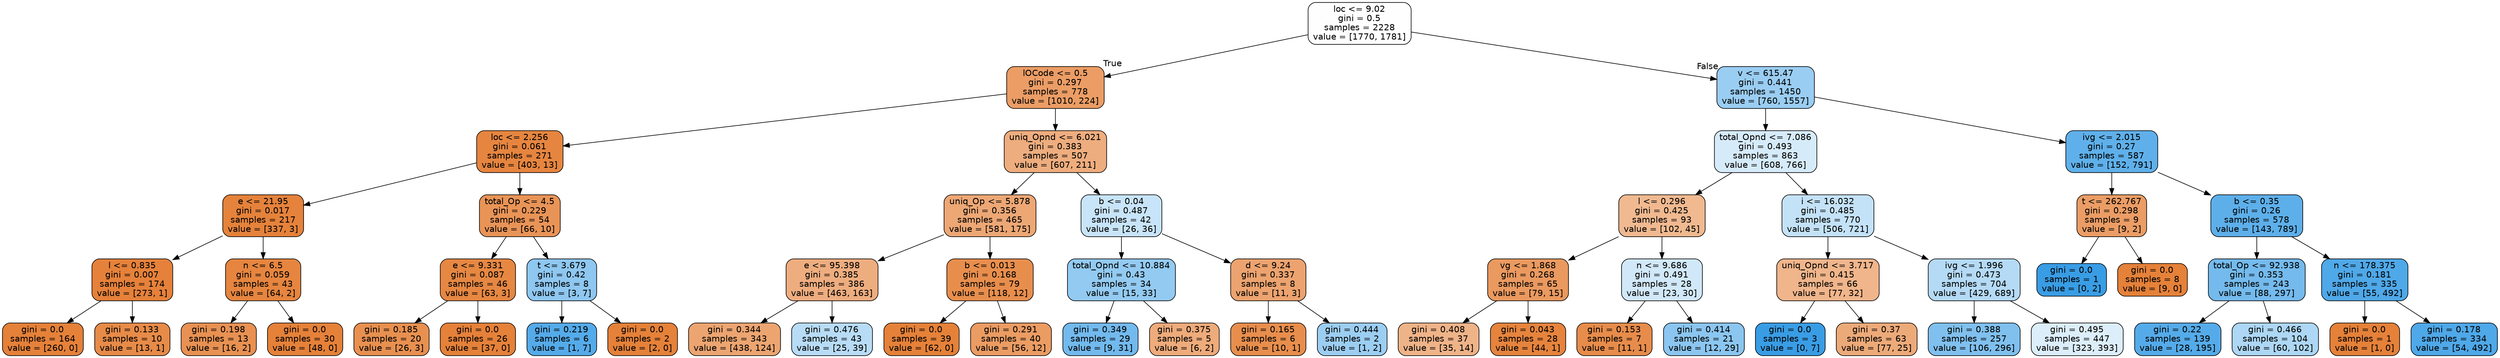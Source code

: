 digraph Tree {
node [shape=box, style="filled, rounded", color="black", fontname="helvetica"] ;
edge [fontname="helvetica"] ;
0 [label="loc <= 9.02\ngini = 0.5\nsamples = 2228\nvalue = [1770, 1781]", fillcolor="#fefeff"] ;
1 [label="lOCode <= 0.5\ngini = 0.297\nsamples = 778\nvalue = [1010, 224]", fillcolor="#eb9d65"] ;
0 -> 1 [labeldistance=2.5, labelangle=45, headlabel="True"] ;
2 [label="loc <= 2.256\ngini = 0.061\nsamples = 271\nvalue = [403, 13]", fillcolor="#e6853f"] ;
1 -> 2 ;
3 [label="e <= 21.95\ngini = 0.017\nsamples = 217\nvalue = [337, 3]", fillcolor="#e5823b"] ;
2 -> 3 ;
4 [label="l <= 0.835\ngini = 0.007\nsamples = 174\nvalue = [273, 1]", fillcolor="#e5813a"] ;
3 -> 4 ;
5 [label="gini = 0.0\nsamples = 164\nvalue = [260, 0]", fillcolor="#e58139"] ;
4 -> 5 ;
6 [label="gini = 0.133\nsamples = 10\nvalue = [13, 1]", fillcolor="#e78b48"] ;
4 -> 6 ;
7 [label="n <= 6.5\ngini = 0.059\nsamples = 43\nvalue = [64, 2]", fillcolor="#e6853f"] ;
3 -> 7 ;
8 [label="gini = 0.198\nsamples = 13\nvalue = [16, 2]", fillcolor="#e89152"] ;
7 -> 8 ;
9 [label="gini = 0.0\nsamples = 30\nvalue = [48, 0]", fillcolor="#e58139"] ;
7 -> 9 ;
10 [label="total_Op <= 4.5\ngini = 0.229\nsamples = 54\nvalue = [66, 10]", fillcolor="#e99457"] ;
2 -> 10 ;
11 [label="e <= 9.331\ngini = 0.087\nsamples = 46\nvalue = [63, 3]", fillcolor="#e68742"] ;
10 -> 11 ;
12 [label="gini = 0.185\nsamples = 20\nvalue = [26, 3]", fillcolor="#e89050"] ;
11 -> 12 ;
13 [label="gini = 0.0\nsamples = 26\nvalue = [37, 0]", fillcolor="#e58139"] ;
11 -> 13 ;
14 [label="t <= 3.679\ngini = 0.42\nsamples = 8\nvalue = [3, 7]", fillcolor="#8ec7f0"] ;
10 -> 14 ;
15 [label="gini = 0.219\nsamples = 6\nvalue = [1, 7]", fillcolor="#55abe9"] ;
14 -> 15 ;
16 [label="gini = 0.0\nsamples = 2\nvalue = [2, 0]", fillcolor="#e58139"] ;
14 -> 16 ;
17 [label="uniq_Opnd <= 6.021\ngini = 0.383\nsamples = 507\nvalue = [607, 211]", fillcolor="#eead7e"] ;
1 -> 17 ;
18 [label="uniq_Op <= 5.878\ngini = 0.356\nsamples = 465\nvalue = [581, 175]", fillcolor="#eda775"] ;
17 -> 18 ;
19 [label="e <= 95.398\ngini = 0.385\nsamples = 386\nvalue = [463, 163]", fillcolor="#eead7f"] ;
18 -> 19 ;
20 [label="gini = 0.344\nsamples = 343\nvalue = [438, 124]", fillcolor="#eca571"] ;
19 -> 20 ;
21 [label="gini = 0.476\nsamples = 43\nvalue = [25, 39]", fillcolor="#b8dcf6"] ;
19 -> 21 ;
22 [label="b <= 0.013\ngini = 0.168\nsamples = 79\nvalue = [118, 12]", fillcolor="#e88e4d"] ;
18 -> 22 ;
23 [label="gini = 0.0\nsamples = 39\nvalue = [62, 0]", fillcolor="#e58139"] ;
22 -> 23 ;
24 [label="gini = 0.291\nsamples = 40\nvalue = [56, 12]", fillcolor="#eb9c63"] ;
22 -> 24 ;
25 [label="b <= 0.04\ngini = 0.487\nsamples = 42\nvalue = [26, 36]", fillcolor="#c8e4f8"] ;
17 -> 25 ;
26 [label="total_Opnd <= 10.884\ngini = 0.43\nsamples = 34\nvalue = [15, 33]", fillcolor="#93caf1"] ;
25 -> 26 ;
27 [label="gini = 0.349\nsamples = 29\nvalue = [9, 31]", fillcolor="#72b9ed"] ;
26 -> 27 ;
28 [label="gini = 0.375\nsamples = 5\nvalue = [6, 2]", fillcolor="#eeab7b"] ;
26 -> 28 ;
29 [label="d <= 9.24\ngini = 0.337\nsamples = 8\nvalue = [11, 3]", fillcolor="#eca36f"] ;
25 -> 29 ;
30 [label="gini = 0.165\nsamples = 6\nvalue = [10, 1]", fillcolor="#e88e4d"] ;
29 -> 30 ;
31 [label="gini = 0.444\nsamples = 2\nvalue = [1, 2]", fillcolor="#9ccef2"] ;
29 -> 31 ;
32 [label="v <= 615.47\ngini = 0.441\nsamples = 1450\nvalue = [760, 1557]", fillcolor="#9acdf2"] ;
0 -> 32 [labeldistance=2.5, labelangle=-45, headlabel="False"] ;
33 [label="total_Opnd <= 7.086\ngini = 0.493\nsamples = 863\nvalue = [608, 766]", fillcolor="#d6ebfa"] ;
32 -> 33 ;
34 [label="l <= 0.296\ngini = 0.425\nsamples = 93\nvalue = [102, 45]", fillcolor="#f0b990"] ;
33 -> 34 ;
35 [label="vg <= 1.868\ngini = 0.268\nsamples = 65\nvalue = [79, 15]", fillcolor="#ea995f"] ;
34 -> 35 ;
36 [label="gini = 0.408\nsamples = 37\nvalue = [35, 14]", fillcolor="#efb388"] ;
35 -> 36 ;
37 [label="gini = 0.043\nsamples = 28\nvalue = [44, 1]", fillcolor="#e6843d"] ;
35 -> 37 ;
38 [label="n <= 9.686\ngini = 0.491\nsamples = 28\nvalue = [23, 30]", fillcolor="#d1e8f9"] ;
34 -> 38 ;
39 [label="gini = 0.153\nsamples = 7\nvalue = [11, 1]", fillcolor="#e78c4b"] ;
38 -> 39 ;
40 [label="gini = 0.414\nsamples = 21\nvalue = [12, 29]", fillcolor="#8bc6f0"] ;
38 -> 40 ;
41 [label="i <= 16.032\ngini = 0.485\nsamples = 770\nvalue = [506, 721]", fillcolor="#c4e2f7"] ;
33 -> 41 ;
42 [label="uniq_Opnd <= 3.717\ngini = 0.415\nsamples = 66\nvalue = [77, 32]", fillcolor="#f0b58b"] ;
41 -> 42 ;
43 [label="gini = 0.0\nsamples = 3\nvalue = [0, 7]", fillcolor="#399de5"] ;
42 -> 43 ;
44 [label="gini = 0.37\nsamples = 63\nvalue = [77, 25]", fillcolor="#edaa79"] ;
42 -> 44 ;
45 [label="ivg <= 1.996\ngini = 0.473\nsamples = 704\nvalue = [429, 689]", fillcolor="#b4daf5"] ;
41 -> 45 ;
46 [label="gini = 0.388\nsamples = 257\nvalue = [106, 296]", fillcolor="#80c0ee"] ;
45 -> 46 ;
47 [label="gini = 0.495\nsamples = 447\nvalue = [323, 393]", fillcolor="#dceefa"] ;
45 -> 47 ;
48 [label="ivg <= 2.015\ngini = 0.27\nsamples = 587\nvalue = [152, 791]", fillcolor="#5fb0ea"] ;
32 -> 48 ;
49 [label="t <= 262.767\ngini = 0.298\nsamples = 9\nvalue = [9, 2]", fillcolor="#eb9d65"] ;
48 -> 49 ;
50 [label="gini = 0.0\nsamples = 1\nvalue = [0, 2]", fillcolor="#399de5"] ;
49 -> 50 ;
51 [label="gini = 0.0\nsamples = 8\nvalue = [9, 0]", fillcolor="#e58139"] ;
49 -> 51 ;
52 [label="b <= 0.35\ngini = 0.26\nsamples = 578\nvalue = [143, 789]", fillcolor="#5dafea"] ;
48 -> 52 ;
53 [label="total_Op <= 92.938\ngini = 0.353\nsamples = 243\nvalue = [88, 297]", fillcolor="#74baed"] ;
52 -> 53 ;
54 [label="gini = 0.22\nsamples = 139\nvalue = [28, 195]", fillcolor="#55abe9"] ;
53 -> 54 ;
55 [label="gini = 0.466\nsamples = 104\nvalue = [60, 102]", fillcolor="#add7f4"] ;
53 -> 55 ;
56 [label="n <= 178.375\ngini = 0.181\nsamples = 335\nvalue = [55, 492]", fillcolor="#4fa8e8"] ;
52 -> 56 ;
57 [label="gini = 0.0\nsamples = 1\nvalue = [1, 0]", fillcolor="#e58139"] ;
56 -> 57 ;
58 [label="gini = 0.178\nsamples = 334\nvalue = [54, 492]", fillcolor="#4fa8e8"] ;
56 -> 58 ;
}